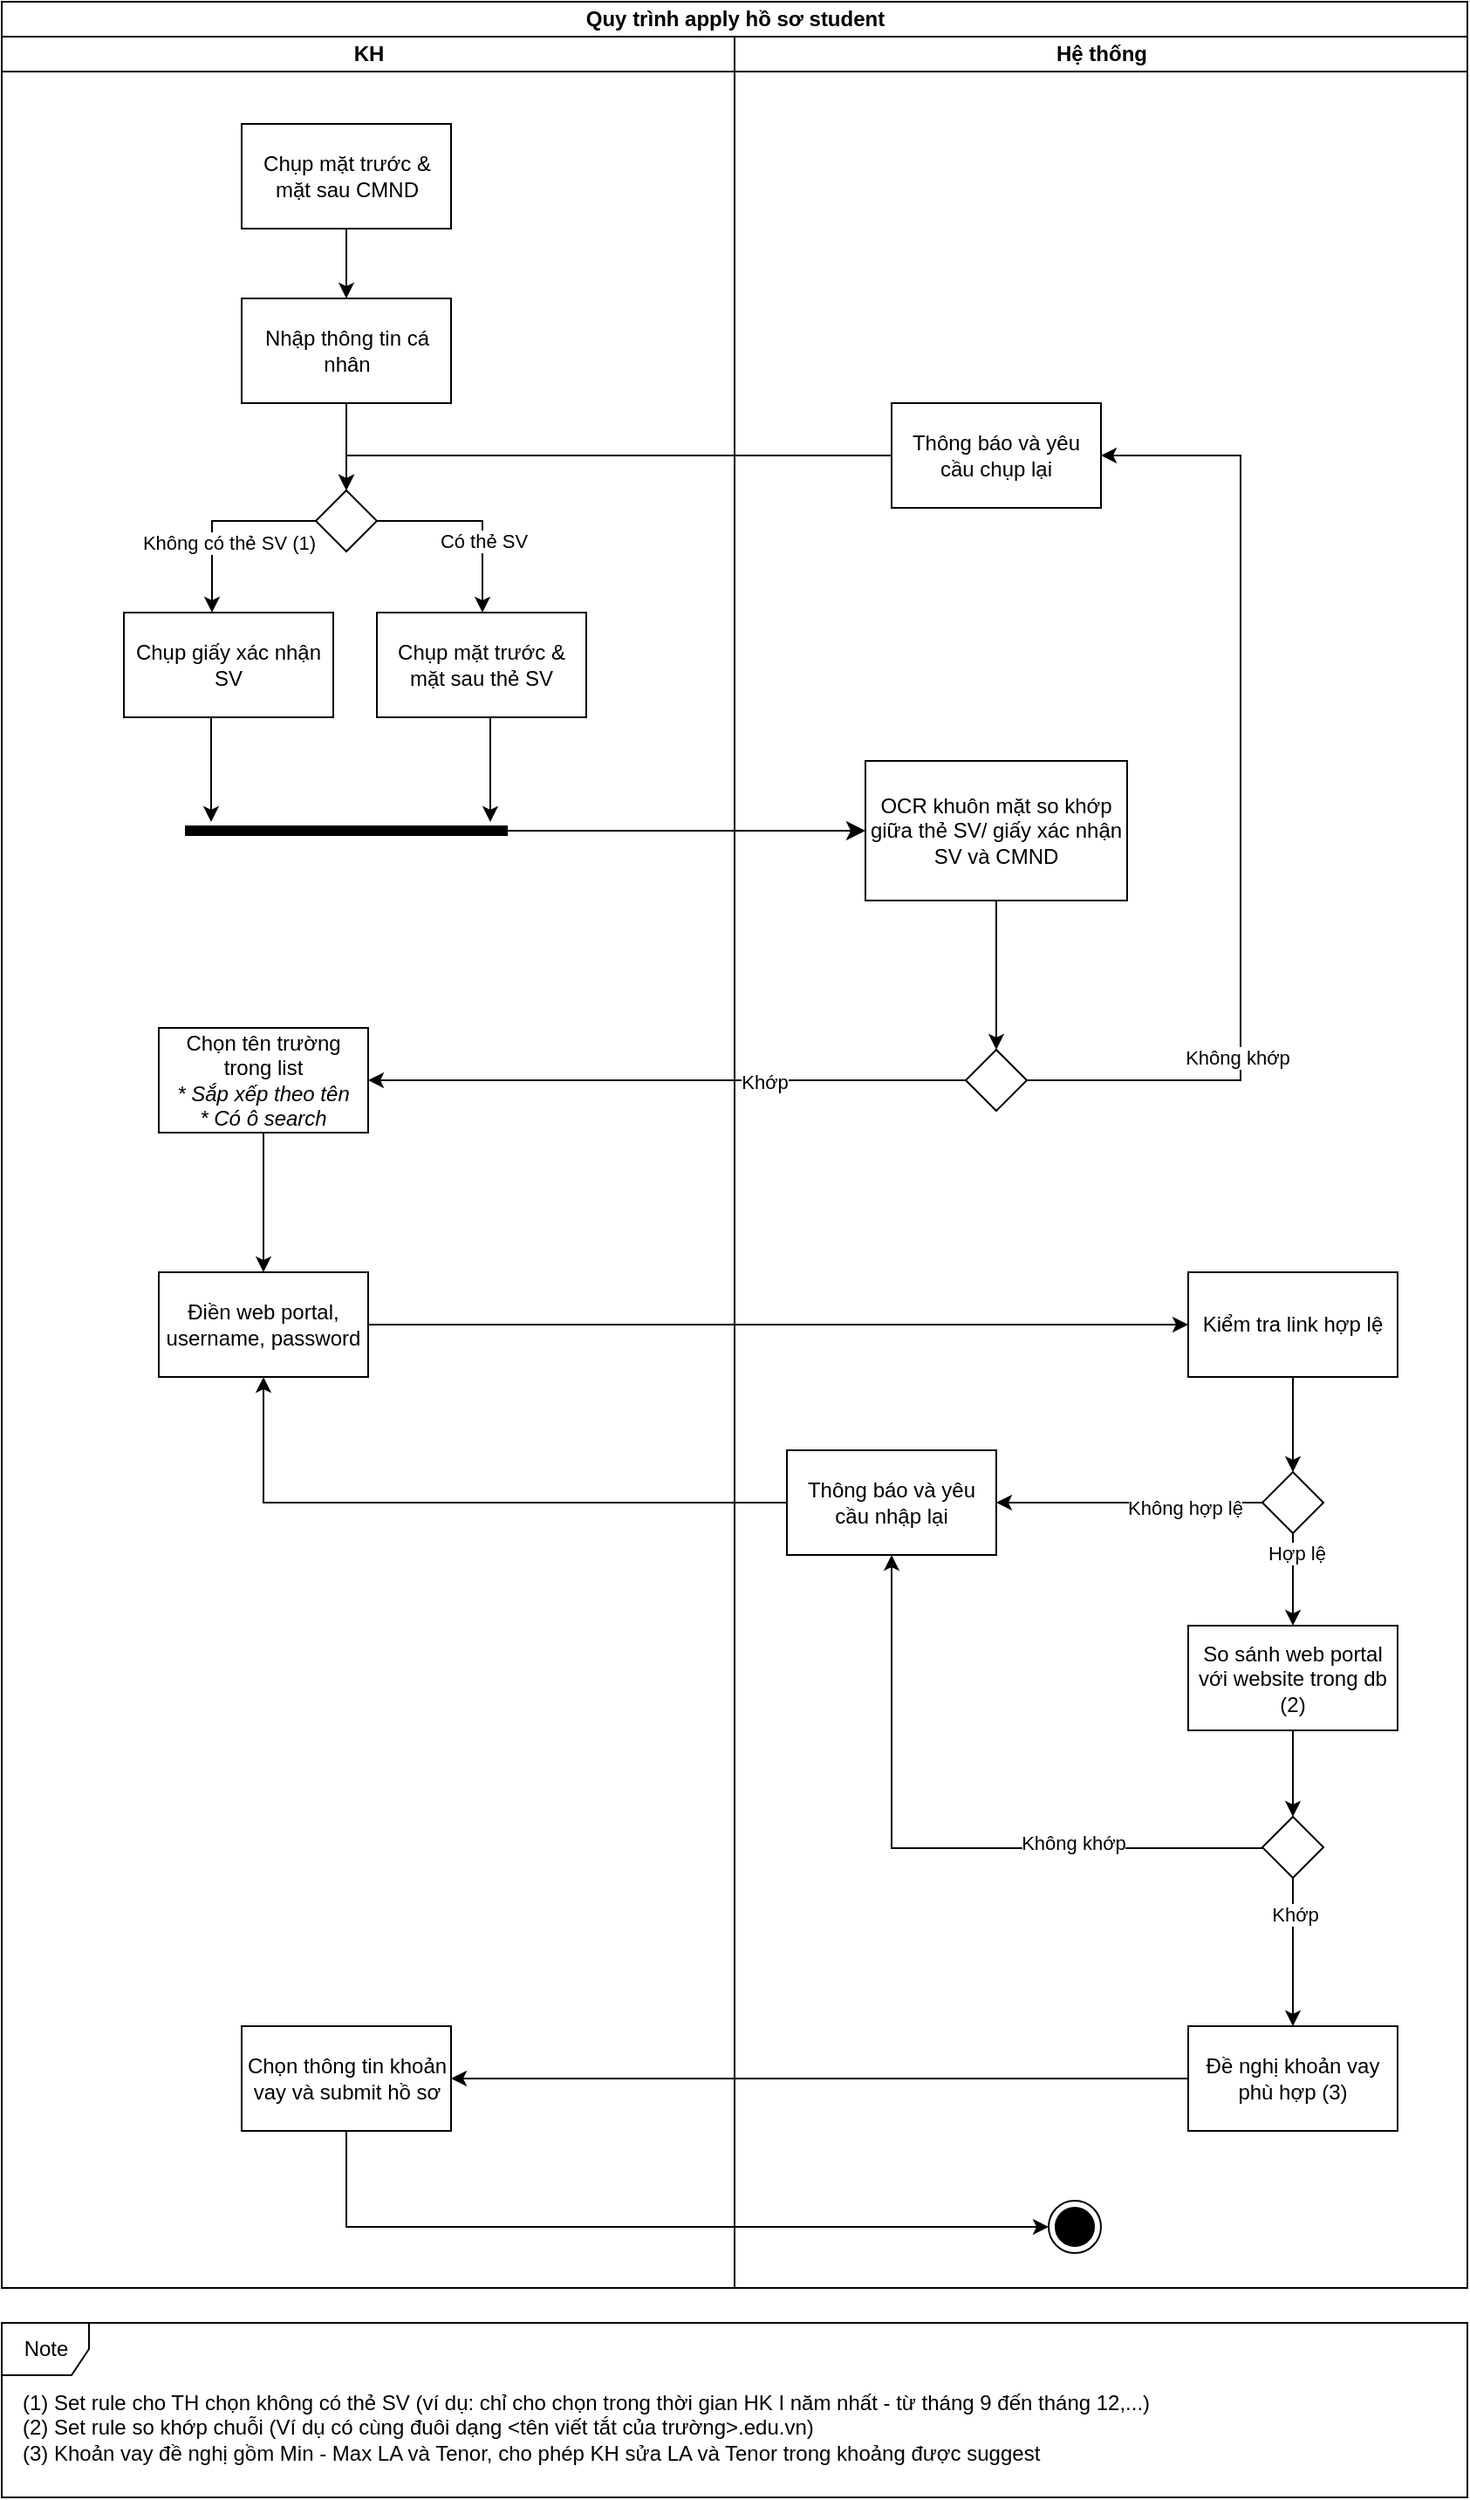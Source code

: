 <mxfile version="14.2.5" type="github">
  <diagram id="ApFhPT5XMt6wGnuyw4Qg" name="Page-1">
    <mxGraphModel dx="1422" dy="762" grid="1" gridSize="10" guides="1" tooltips="1" connect="1" arrows="1" fold="1" page="1" pageScale="1" pageWidth="850" pageHeight="1100" math="0" shadow="0">
      <root>
        <mxCell id="0" />
        <mxCell id="1" parent="0" />
        <mxCell id="FWywLmt_h5sMl4Gyv7Lm-1" value="Quy trình apply hồ sơ student" style="swimlane;html=1;childLayout=stackLayout;resizeParent=1;resizeParentMax=0;startSize=20;" vertex="1" parent="1">
          <mxGeometry x="80" y="200" width="840" height="1310" as="geometry" />
        </mxCell>
        <mxCell id="FWywLmt_h5sMl4Gyv7Lm-18" value="" style="edgeStyle=orthogonalEdgeStyle;rounded=0;orthogonalLoop=1;jettySize=auto;html=1;" edge="1" parent="FWywLmt_h5sMl4Gyv7Lm-1" source="FWywLmt_h5sMl4Gyv7Lm-13" target="FWywLmt_h5sMl4Gyv7Lm-17">
          <mxGeometry relative="1" as="geometry" />
        </mxCell>
        <mxCell id="FWywLmt_h5sMl4Gyv7Lm-19" value="Khớp" style="edgeLabel;html=1;align=center;verticalAlign=middle;resizable=0;points=[];" vertex="1" connectable="0" parent="FWywLmt_h5sMl4Gyv7Lm-18">
          <mxGeometry x="-0.321" y="1" relative="1" as="geometry">
            <mxPoint x="1" as="offset" />
          </mxGeometry>
        </mxCell>
        <mxCell id="FWywLmt_h5sMl4Gyv7Lm-2" value="KH" style="swimlane;html=1;startSize=20;" vertex="1" parent="FWywLmt_h5sMl4Gyv7Lm-1">
          <mxGeometry y="20" width="420" height="1290" as="geometry" />
        </mxCell>
        <mxCell id="FWywLmt_h5sMl4Gyv7Lm-48" style="edgeStyle=orthogonalEdgeStyle;rounded=0;orthogonalLoop=1;jettySize=auto;html=1;" edge="1" parent="FWywLmt_h5sMl4Gyv7Lm-2" source="FWywLmt_h5sMl4Gyv7Lm-5" target="FWywLmt_h5sMl4Gyv7Lm-6">
          <mxGeometry relative="1" as="geometry" />
        </mxCell>
        <mxCell id="FWywLmt_h5sMl4Gyv7Lm-5" value="Nhập thông tin cá nhân" style="shape=ext;rounded=0;html=1;whiteSpace=wrap;" vertex="1" parent="FWywLmt_h5sMl4Gyv7Lm-2">
          <mxGeometry x="137.5" y="150" width="120" height="60" as="geometry" />
        </mxCell>
        <mxCell id="FWywLmt_h5sMl4Gyv7Lm-56" style="edgeStyle=orthogonalEdgeStyle;rounded=0;orthogonalLoop=1;jettySize=auto;html=1;" edge="1" parent="FWywLmt_h5sMl4Gyv7Lm-2" source="FWywLmt_h5sMl4Gyv7Lm-6" target="FWywLmt_h5sMl4Gyv7Lm-42">
          <mxGeometry relative="1" as="geometry">
            <Array as="points">
              <mxPoint x="120.5" y="278" />
            </Array>
          </mxGeometry>
        </mxCell>
        <mxCell id="FWywLmt_h5sMl4Gyv7Lm-76" value="Không có thẻ SV (1)" style="edgeLabel;html=1;align=center;verticalAlign=middle;resizable=0;points=[];" vertex="1" connectable="0" parent="FWywLmt_h5sMl4Gyv7Lm-56">
          <mxGeometry x="-0.125" y="-2" relative="1" as="geometry">
            <mxPoint x="-1" y="14.5" as="offset" />
          </mxGeometry>
        </mxCell>
        <mxCell id="FWywLmt_h5sMl4Gyv7Lm-57" style="edgeStyle=orthogonalEdgeStyle;rounded=0;orthogonalLoop=1;jettySize=auto;html=1;" edge="1" parent="FWywLmt_h5sMl4Gyv7Lm-2" source="FWywLmt_h5sMl4Gyv7Lm-6" target="FWywLmt_h5sMl4Gyv7Lm-8">
          <mxGeometry relative="1" as="geometry">
            <Array as="points">
              <mxPoint x="275.5" y="278" />
            </Array>
          </mxGeometry>
        </mxCell>
        <mxCell id="FWywLmt_h5sMl4Gyv7Lm-77" value="Có thẻ SV" style="edgeLabel;html=1;align=center;verticalAlign=middle;resizable=0;points=[];" vertex="1" connectable="0" parent="FWywLmt_h5sMl4Gyv7Lm-57">
          <mxGeometry x="0.274" relative="1" as="geometry">
            <mxPoint as="offset" />
          </mxGeometry>
        </mxCell>
        <mxCell id="FWywLmt_h5sMl4Gyv7Lm-6" value="" style="rhombus;whiteSpace=wrap;html=1;rounded=0;" vertex="1" parent="FWywLmt_h5sMl4Gyv7Lm-2">
          <mxGeometry x="180" y="260" width="35" height="35" as="geometry" />
        </mxCell>
        <mxCell id="FWywLmt_h5sMl4Gyv7Lm-60" style="edgeStyle=elbowEdgeStyle;rounded=0;orthogonalLoop=1;jettySize=auto;html=1;strokeColor=#000000;" edge="1" parent="FWywLmt_h5sMl4Gyv7Lm-2" source="FWywLmt_h5sMl4Gyv7Lm-8" target="FWywLmt_h5sMl4Gyv7Lm-58">
          <mxGeometry relative="1" as="geometry">
            <Array as="points">
              <mxPoint x="280" y="420" />
            </Array>
          </mxGeometry>
        </mxCell>
        <mxCell id="FWywLmt_h5sMl4Gyv7Lm-8" value="Chụp mặt trước &amp;amp; mặt sau thẻ SV" style="whiteSpace=wrap;html=1;rounded=0;" vertex="1" parent="FWywLmt_h5sMl4Gyv7Lm-2">
          <mxGeometry x="215" y="330" width="120" height="60" as="geometry" />
        </mxCell>
        <mxCell id="FWywLmt_h5sMl4Gyv7Lm-15" value="Chụp mặt trước &amp;amp; mặt sau CMND" style="whiteSpace=wrap;html=1;rounded=0;" vertex="1" parent="FWywLmt_h5sMl4Gyv7Lm-2">
          <mxGeometry x="137.5" y="50" width="120" height="60" as="geometry" />
        </mxCell>
        <mxCell id="FWywLmt_h5sMl4Gyv7Lm-16" value="" style="edgeStyle=orthogonalEdgeStyle;rounded=0;orthogonalLoop=1;jettySize=auto;html=1;" edge="1" parent="FWywLmt_h5sMl4Gyv7Lm-2" source="FWywLmt_h5sMl4Gyv7Lm-15" target="FWywLmt_h5sMl4Gyv7Lm-5">
          <mxGeometry relative="1" as="geometry" />
        </mxCell>
        <mxCell id="FWywLmt_h5sMl4Gyv7Lm-17" value="Chọn tên trường trong list&lt;br&gt;&lt;i&gt;* Sắp xếp theo tên&lt;br&gt;* Có ô search&lt;/i&gt;" style="whiteSpace=wrap;html=1;rounded=0;" vertex="1" parent="FWywLmt_h5sMl4Gyv7Lm-2">
          <mxGeometry x="90" y="568" width="120" height="60" as="geometry" />
        </mxCell>
        <mxCell id="FWywLmt_h5sMl4Gyv7Lm-31" value="Chọn thông tin khoản vay và submit hồ sơ" style="whiteSpace=wrap;html=1;rounded=0;" vertex="1" parent="FWywLmt_h5sMl4Gyv7Lm-2">
          <mxGeometry x="137.5" y="1140" width="120" height="60" as="geometry" />
        </mxCell>
        <mxCell id="FWywLmt_h5sMl4Gyv7Lm-63" style="edgeStyle=elbowEdgeStyle;rounded=0;orthogonalLoop=1;jettySize=auto;html=1;strokeColor=#000000;" edge="1" parent="FWywLmt_h5sMl4Gyv7Lm-2" source="FWywLmt_h5sMl4Gyv7Lm-42" target="FWywLmt_h5sMl4Gyv7Lm-58">
          <mxGeometry relative="1" as="geometry">
            <Array as="points">
              <mxPoint x="120" y="410" />
            </Array>
          </mxGeometry>
        </mxCell>
        <mxCell id="FWywLmt_h5sMl4Gyv7Lm-42" value="Chụp giấy xác nhận SV" style="whiteSpace=wrap;html=1;rounded=0;" vertex="1" parent="FWywLmt_h5sMl4Gyv7Lm-2">
          <mxGeometry x="70" y="330" width="120" height="60" as="geometry" />
        </mxCell>
        <mxCell id="FWywLmt_h5sMl4Gyv7Lm-58" value="" style="shape=line;html=1;strokeWidth=6;rounded=0;" vertex="1" parent="FWywLmt_h5sMl4Gyv7Lm-2">
          <mxGeometry x="105" y="450" width="185" height="10" as="geometry" />
        </mxCell>
        <mxCell id="FWywLmt_h5sMl4Gyv7Lm-20" value="Điền web portal, username, password" style="whiteSpace=wrap;html=1;rounded=0;" vertex="1" parent="FWywLmt_h5sMl4Gyv7Lm-2">
          <mxGeometry x="90" y="708" width="120" height="60" as="geometry" />
        </mxCell>
        <mxCell id="FWywLmt_h5sMl4Gyv7Lm-21" value="" style="edgeStyle=orthogonalEdgeStyle;rounded=0;orthogonalLoop=1;jettySize=auto;html=1;" edge="1" parent="FWywLmt_h5sMl4Gyv7Lm-2" source="FWywLmt_h5sMl4Gyv7Lm-17" target="FWywLmt_h5sMl4Gyv7Lm-20">
          <mxGeometry relative="1" as="geometry" />
        </mxCell>
        <mxCell id="FWywLmt_h5sMl4Gyv7Lm-59" value="" style="html=1;verticalAlign=bottom;endArrow=classic;endSize=8;edgeStyle=elbowEdgeStyle;elbow=vertical;endFill=1;" edge="1" source="FWywLmt_h5sMl4Gyv7Lm-58" parent="FWywLmt_h5sMl4Gyv7Lm-1" target="FWywLmt_h5sMl4Gyv7Lm-11">
          <mxGeometry relative="1" as="geometry">
            <mxPoint x="180" y="510" as="targetPoint" />
          </mxGeometry>
        </mxCell>
        <mxCell id="FWywLmt_h5sMl4Gyv7Lm-65" style="edgeStyle=elbowEdgeStyle;rounded=0;orthogonalLoop=1;jettySize=auto;elbow=vertical;html=1;endArrow=classic;endFill=1;strokeColor=#000000;" edge="1" parent="FWywLmt_h5sMl4Gyv7Lm-1" source="FWywLmt_h5sMl4Gyv7Lm-51" target="FWywLmt_h5sMl4Gyv7Lm-6">
          <mxGeometry relative="1" as="geometry">
            <Array as="points">
              <mxPoint x="420" y="260" />
            </Array>
          </mxGeometry>
        </mxCell>
        <mxCell id="FWywLmt_h5sMl4Gyv7Lm-73" style="edgeStyle=elbowEdgeStyle;rounded=0;orthogonalLoop=1;jettySize=auto;elbow=vertical;html=1;endArrow=classic;endFill=1;strokeColor=#000000;" edge="1" parent="FWywLmt_h5sMl4Gyv7Lm-1" source="FWywLmt_h5sMl4Gyv7Lm-38" target="FWywLmt_h5sMl4Gyv7Lm-31">
          <mxGeometry relative="1" as="geometry" />
        </mxCell>
        <mxCell id="FWywLmt_h5sMl4Gyv7Lm-75" style="edgeStyle=elbowEdgeStyle;rounded=0;orthogonalLoop=1;jettySize=auto;elbow=vertical;html=1;endArrow=classic;endFill=1;strokeColor=#000000;" edge="1" parent="FWywLmt_h5sMl4Gyv7Lm-1" source="FWywLmt_h5sMl4Gyv7Lm-31" target="FWywLmt_h5sMl4Gyv7Lm-74">
          <mxGeometry relative="1" as="geometry">
            <Array as="points">
              <mxPoint x="440" y="1275" />
              <mxPoint x="550" y="1365" />
            </Array>
          </mxGeometry>
        </mxCell>
        <mxCell id="FWywLmt_h5sMl4Gyv7Lm-37" style="edgeStyle=orthogonalEdgeStyle;rounded=0;orthogonalLoop=1;jettySize=auto;html=1;" edge="1" parent="FWywLmt_h5sMl4Gyv7Lm-1" source="FWywLmt_h5sMl4Gyv7Lm-34" target="FWywLmt_h5sMl4Gyv7Lm-20">
          <mxGeometry relative="1" as="geometry" />
        </mxCell>
        <mxCell id="FWywLmt_h5sMl4Gyv7Lm-50" value="" style="edgeStyle=orthogonalEdgeStyle;rounded=0;orthogonalLoop=1;jettySize=auto;html=1;" edge="1" parent="FWywLmt_h5sMl4Gyv7Lm-1" source="FWywLmt_h5sMl4Gyv7Lm-20" target="FWywLmt_h5sMl4Gyv7Lm-49">
          <mxGeometry relative="1" as="geometry" />
        </mxCell>
        <mxCell id="FWywLmt_h5sMl4Gyv7Lm-3" value="Hệ thống" style="swimlane;html=1;startSize=20;" vertex="1" parent="FWywLmt_h5sMl4Gyv7Lm-1">
          <mxGeometry x="420" y="20" width="420" height="1290" as="geometry" />
        </mxCell>
        <mxCell id="FWywLmt_h5sMl4Gyv7Lm-11" value="OCR khuôn mặt so khớp giữa thẻ SV/ giấy xác nhận SV và CMND" style="whiteSpace=wrap;html=1;rounded=0;" vertex="1" parent="FWywLmt_h5sMl4Gyv7Lm-3">
          <mxGeometry x="75" y="415" width="150" height="80" as="geometry" />
        </mxCell>
        <mxCell id="FWywLmt_h5sMl4Gyv7Lm-13" value="" style="rhombus;whiteSpace=wrap;html=1;rounded=0;" vertex="1" parent="FWywLmt_h5sMl4Gyv7Lm-3">
          <mxGeometry x="132.5" y="580.5" width="35" height="35" as="geometry" />
        </mxCell>
        <mxCell id="FWywLmt_h5sMl4Gyv7Lm-14" value="" style="edgeStyle=orthogonalEdgeStyle;rounded=0;orthogonalLoop=1;jettySize=auto;html=1;" edge="1" parent="FWywLmt_h5sMl4Gyv7Lm-3" source="FWywLmt_h5sMl4Gyv7Lm-11" target="FWywLmt_h5sMl4Gyv7Lm-13">
          <mxGeometry relative="1" as="geometry" />
        </mxCell>
        <mxCell id="FWywLmt_h5sMl4Gyv7Lm-27" value="So sánh web portal với website trong db (2)" style="whiteSpace=wrap;html=1;rounded=0;" vertex="1" parent="FWywLmt_h5sMl4Gyv7Lm-3">
          <mxGeometry x="260" y="910.5" width="120" height="60" as="geometry" />
        </mxCell>
        <mxCell id="FWywLmt_h5sMl4Gyv7Lm-70" style="edgeStyle=elbowEdgeStyle;rounded=0;orthogonalLoop=1;jettySize=auto;elbow=vertical;html=1;endArrow=classic;endFill=1;strokeColor=#000000;" edge="1" parent="FWywLmt_h5sMl4Gyv7Lm-3" source="FWywLmt_h5sMl4Gyv7Lm-29" target="FWywLmt_h5sMl4Gyv7Lm-34">
          <mxGeometry relative="1" as="geometry">
            <Array as="points">
              <mxPoint x="190" y="1038" />
            </Array>
          </mxGeometry>
        </mxCell>
        <mxCell id="FWywLmt_h5sMl4Gyv7Lm-80" value="Không khớp" style="edgeLabel;html=1;align=center;verticalAlign=middle;resizable=0;points=[];" vertex="1" connectable="0" parent="FWywLmt_h5sMl4Gyv7Lm-70">
          <mxGeometry x="-0.428" y="-3" relative="1" as="geometry">
            <mxPoint as="offset" />
          </mxGeometry>
        </mxCell>
        <mxCell id="FWywLmt_h5sMl4Gyv7Lm-72" style="edgeStyle=elbowEdgeStyle;rounded=0;orthogonalLoop=1;jettySize=auto;elbow=vertical;html=1;endArrow=classic;endFill=1;strokeColor=#000000;" edge="1" parent="FWywLmt_h5sMl4Gyv7Lm-3" source="FWywLmt_h5sMl4Gyv7Lm-29" target="FWywLmt_h5sMl4Gyv7Lm-38">
          <mxGeometry relative="1" as="geometry" />
        </mxCell>
        <mxCell id="FWywLmt_h5sMl4Gyv7Lm-81" value="Khớp" style="edgeLabel;html=1;align=center;verticalAlign=middle;resizable=0;points=[];" vertex="1" connectable="0" parent="FWywLmt_h5sMl4Gyv7Lm-72">
          <mxGeometry x="-0.506" y="1" relative="1" as="geometry">
            <mxPoint as="offset" />
          </mxGeometry>
        </mxCell>
        <mxCell id="FWywLmt_h5sMl4Gyv7Lm-29" value="" style="rhombus;whiteSpace=wrap;html=1;rounded=0;" vertex="1" parent="FWywLmt_h5sMl4Gyv7Lm-3">
          <mxGeometry x="302.5" y="1020" width="35" height="35" as="geometry" />
        </mxCell>
        <mxCell id="FWywLmt_h5sMl4Gyv7Lm-30" value="" style="edgeStyle=orthogonalEdgeStyle;rounded=0;orthogonalLoop=1;jettySize=auto;html=1;" edge="1" parent="FWywLmt_h5sMl4Gyv7Lm-3" source="FWywLmt_h5sMl4Gyv7Lm-27" target="FWywLmt_h5sMl4Gyv7Lm-29">
          <mxGeometry relative="1" as="geometry">
            <Array as="points">
              <mxPoint x="320" y="1020" />
            </Array>
          </mxGeometry>
        </mxCell>
        <mxCell id="FWywLmt_h5sMl4Gyv7Lm-34" value="Thông báo và yêu cầu nhập lại" style="whiteSpace=wrap;html=1;rounded=0;" vertex="1" parent="FWywLmt_h5sMl4Gyv7Lm-3">
          <mxGeometry x="30" y="810" width="120" height="60" as="geometry" />
        </mxCell>
        <mxCell id="FWywLmt_h5sMl4Gyv7Lm-38" value="Đề nghị khoản vay phù hợp (3)" style="whiteSpace=wrap;html=1;rounded=0;" vertex="1" parent="FWywLmt_h5sMl4Gyv7Lm-3">
          <mxGeometry x="260" y="1140" width="120" height="60" as="geometry" />
        </mxCell>
        <mxCell id="FWywLmt_h5sMl4Gyv7Lm-49" value="Kiểm tra link hợp lệ" style="whiteSpace=wrap;html=1;rounded=0;" vertex="1" parent="FWywLmt_h5sMl4Gyv7Lm-3">
          <mxGeometry x="260" y="708" width="120" height="60" as="geometry" />
        </mxCell>
        <mxCell id="FWywLmt_h5sMl4Gyv7Lm-51" value="Thông báo và yêu cầu chụp lại" style="whiteSpace=wrap;html=1;rounded=0;" vertex="1" parent="FWywLmt_h5sMl4Gyv7Lm-3">
          <mxGeometry x="90" y="210" width="120" height="60" as="geometry" />
        </mxCell>
        <mxCell id="FWywLmt_h5sMl4Gyv7Lm-52" value="" style="edgeStyle=orthogonalEdgeStyle;rounded=0;orthogonalLoop=1;jettySize=auto;html=1;" edge="1" parent="FWywLmt_h5sMl4Gyv7Lm-3" source="FWywLmt_h5sMl4Gyv7Lm-13" target="FWywLmt_h5sMl4Gyv7Lm-51">
          <mxGeometry relative="1" as="geometry">
            <Array as="points">
              <mxPoint x="290" y="598" />
              <mxPoint x="290" y="240" />
            </Array>
          </mxGeometry>
        </mxCell>
        <mxCell id="FWywLmt_h5sMl4Gyv7Lm-53" value="Không khớp" style="edgeLabel;html=1;align=center;verticalAlign=middle;resizable=0;points=[];" vertex="1" connectable="0" parent="FWywLmt_h5sMl4Gyv7Lm-52">
          <mxGeometry x="-0.511" y="2" relative="1" as="geometry">
            <mxPoint y="1" as="offset" />
          </mxGeometry>
        </mxCell>
        <mxCell id="FWywLmt_h5sMl4Gyv7Lm-68" style="edgeStyle=elbowEdgeStyle;rounded=0;orthogonalLoop=1;jettySize=auto;elbow=vertical;html=1;endArrow=classic;endFill=1;strokeColor=#000000;" edge="1" parent="FWywLmt_h5sMl4Gyv7Lm-3" source="FWywLmt_h5sMl4Gyv7Lm-66" target="FWywLmt_h5sMl4Gyv7Lm-34">
          <mxGeometry relative="1" as="geometry" />
        </mxCell>
        <mxCell id="FWywLmt_h5sMl4Gyv7Lm-78" value="Không hợp lệ" style="edgeLabel;html=1;align=center;verticalAlign=middle;resizable=0;points=[];" vertex="1" connectable="0" parent="FWywLmt_h5sMl4Gyv7Lm-68">
          <mxGeometry x="-0.416" y="3" relative="1" as="geometry">
            <mxPoint as="offset" />
          </mxGeometry>
        </mxCell>
        <mxCell id="FWywLmt_h5sMl4Gyv7Lm-69" style="edgeStyle=elbowEdgeStyle;rounded=0;orthogonalLoop=1;jettySize=auto;elbow=vertical;html=1;endArrow=classic;endFill=1;strokeColor=#000000;" edge="1" parent="FWywLmt_h5sMl4Gyv7Lm-3" source="FWywLmt_h5sMl4Gyv7Lm-66" target="FWywLmt_h5sMl4Gyv7Lm-27">
          <mxGeometry relative="1" as="geometry" />
        </mxCell>
        <mxCell id="FWywLmt_h5sMl4Gyv7Lm-79" value="Hợp lệ" style="edgeLabel;html=1;align=center;verticalAlign=middle;resizable=0;points=[];" vertex="1" connectable="0" parent="FWywLmt_h5sMl4Gyv7Lm-69">
          <mxGeometry x="-0.566" y="2" relative="1" as="geometry">
            <mxPoint as="offset" />
          </mxGeometry>
        </mxCell>
        <mxCell id="FWywLmt_h5sMl4Gyv7Lm-66" value="" style="rhombus;whiteSpace=wrap;html=1;rounded=0;" vertex="1" parent="FWywLmt_h5sMl4Gyv7Lm-3">
          <mxGeometry x="302.5" y="822.5" width="35" height="35" as="geometry" />
        </mxCell>
        <mxCell id="FWywLmt_h5sMl4Gyv7Lm-67" value="" style="edgeStyle=elbowEdgeStyle;rounded=0;orthogonalLoop=1;jettySize=auto;elbow=vertical;html=1;endArrow=classic;endFill=1;strokeColor=#000000;" edge="1" parent="FWywLmt_h5sMl4Gyv7Lm-3" source="FWywLmt_h5sMl4Gyv7Lm-49" target="FWywLmt_h5sMl4Gyv7Lm-66">
          <mxGeometry relative="1" as="geometry" />
        </mxCell>
        <mxCell id="FWywLmt_h5sMl4Gyv7Lm-74" value="" style="ellipse;html=1;shape=endState;fillColor=#000000;strokeColor=#000000;rounded=0;" vertex="1" parent="FWywLmt_h5sMl4Gyv7Lm-3">
          <mxGeometry x="180" y="1240" width="30" height="30" as="geometry" />
        </mxCell>
        <mxCell id="FWywLmt_h5sMl4Gyv7Lm-88" value="Note" style="shape=umlFrame;tabPosition=left;html=1;boundedLbl=1;labelInHeader=1;width=50;height=30;rounded=0;strokeColor=#000000;" vertex="1" parent="1">
          <mxGeometry x="80" y="1530" width="840" height="100" as="geometry" />
        </mxCell>
        <mxCell id="FWywLmt_h5sMl4Gyv7Lm-90" value="(1) Set rule cho TH chọn không có thẻ SV (ví dụ: chỉ cho chọn trong thời gian HK I năm nhất - từ tháng 9 đến tháng 12,...)&lt;br&gt;(2) Set rule so khớp chuỗi (Ví dụ có cùng đuôi dạng &amp;lt;tên viết tắt của trường&amp;gt;.edu.vn)&lt;br&gt;(3) Khoản vay đề nghị gồm Min - Max LA và Tenor, cho phép KH sửa LA và Tenor trong khoảng được suggest" style="text;html=1;strokeColor=none;fillColor=none;align=left;verticalAlign=middle;whiteSpace=wrap;rounded=0;" vertex="1" parent="1">
          <mxGeometry x="90" y="1560" width="810" height="60" as="geometry" />
        </mxCell>
      </root>
    </mxGraphModel>
  </diagram>
</mxfile>
